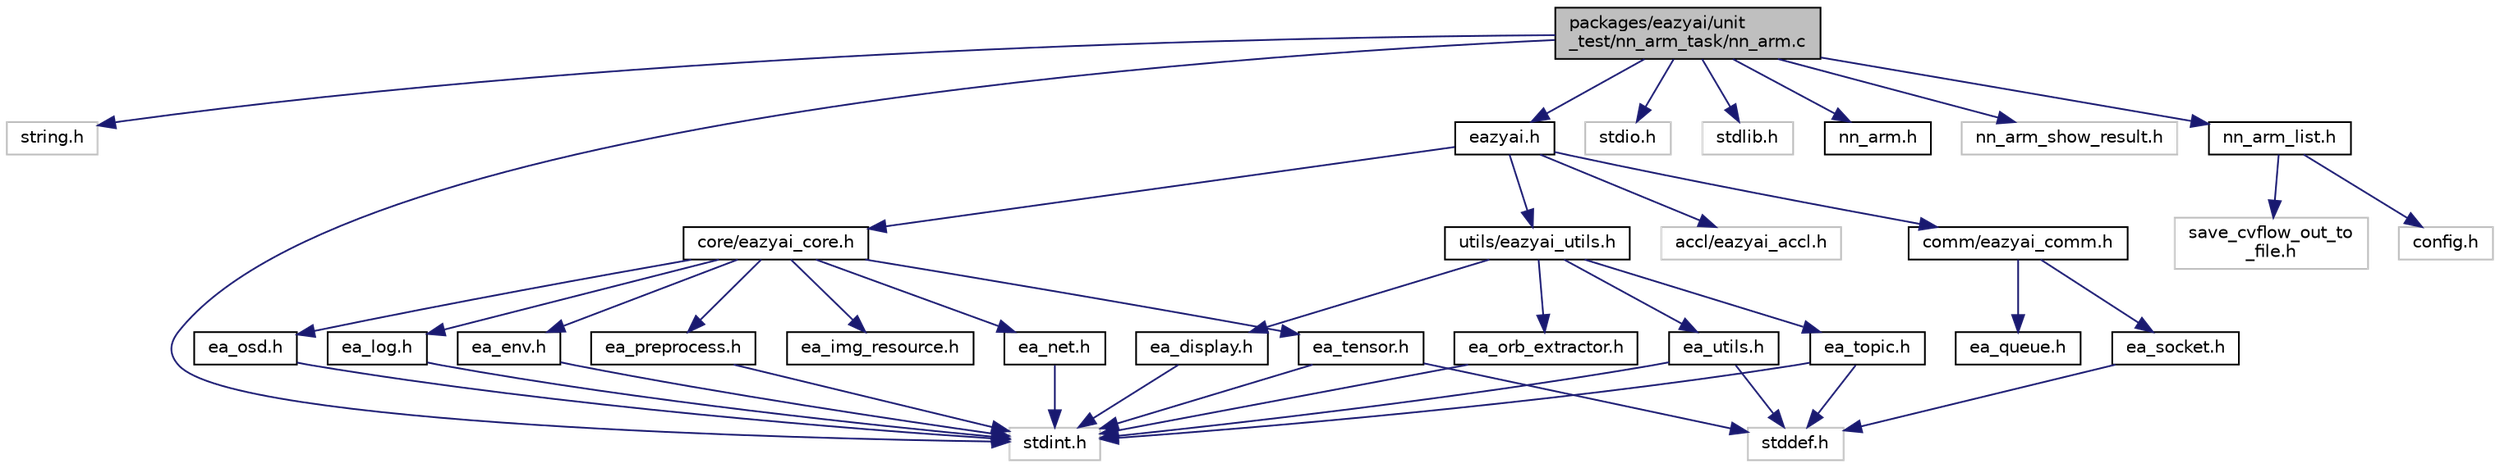 digraph "packages/eazyai/unit_test/nn_arm_task/nn_arm.c"
{
 // INTERACTIVE_SVG=YES
 // LATEX_PDF_SIZE
  bgcolor="transparent";
  edge [fontname="Helvetica",fontsize="10",labelfontname="Helvetica",labelfontsize="10"];
  node [fontname="Helvetica",fontsize="10",shape=record];
  Node1 [label="packages/eazyai/unit\l_test/nn_arm_task/nn_arm.c",height=0.2,width=0.4,color="black", fillcolor="grey75", style="filled", fontcolor="black",tooltip=" "];
  Node1 -> Node2 [color="midnightblue",fontsize="10",style="solid",fontname="Helvetica"];
  Node2 [label="string.h",height=0.2,width=0.4,color="grey75",tooltip=" "];
  Node1 -> Node3 [color="midnightblue",fontsize="10",style="solid",fontname="Helvetica"];
  Node3 [label="stdint.h",height=0.2,width=0.4,color="grey75",tooltip=" "];
  Node1 -> Node4 [color="midnightblue",fontsize="10",style="solid",fontname="Helvetica"];
  Node4 [label="stdio.h",height=0.2,width=0.4,color="grey75",tooltip=" "];
  Node1 -> Node5 [color="midnightblue",fontsize="10",style="solid",fontname="Helvetica"];
  Node5 [label="stdlib.h",height=0.2,width=0.4,color="grey75",tooltip=" "];
  Node1 -> Node6 [color="midnightblue",fontsize="10",style="solid",fontname="Helvetica"];
  Node6 [label="eazyai.h",height=0.2,width=0.4,color="black",URL="$dd/dbe/eazyai_8h.html",tooltip="The public interfaces of EazyAI framwork."];
  Node6 -> Node7 [color="midnightblue",fontsize="10",style="solid",fontname="Helvetica"];
  Node7 [label="core/eazyai_core.h",height=0.2,width=0.4,color="black",URL="$db/d37/eazyai__core_8h.html",tooltip="The public interfaces of EazyAI Core framwork."];
  Node7 -> Node8 [color="midnightblue",fontsize="10",style="solid",fontname="Helvetica"];
  Node8 [label="ea_log.h",height=0.2,width=0.4,color="black",URL="$d4/dd7/ea__log_8h.html",tooltip="The interface of EazyAI Log."];
  Node8 -> Node3 [color="midnightblue",fontsize="10",style="solid",fontname="Helvetica"];
  Node7 -> Node9 [color="midnightblue",fontsize="10",style="solid",fontname="Helvetica"];
  Node9 [label="ea_env.h",height=0.2,width=0.4,color="black",URL="$de/d0e/ea__env_8h.html",tooltip="The interface of EazyAI Environment."];
  Node9 -> Node3 [color="midnightblue",fontsize="10",style="solid",fontname="Helvetica"];
  Node7 -> Node10 [color="midnightblue",fontsize="10",style="solid",fontname="Helvetica"];
  Node10 [label="ea_tensor.h",height=0.2,width=0.4,color="black",URL="$d1/d3f/ea__tensor_8h.html",tooltip="The interface of EazyAI tensor."];
  Node10 -> Node3 [color="midnightblue",fontsize="10",style="solid",fontname="Helvetica"];
  Node10 -> Node11 [color="midnightblue",fontsize="10",style="solid",fontname="Helvetica"];
  Node11 [label="stddef.h",height=0.2,width=0.4,color="grey75",tooltip=" "];
  Node7 -> Node12 [color="midnightblue",fontsize="10",style="solid",fontname="Helvetica"];
  Node12 [label="ea_img_resource.h",height=0.2,width=0.4,color="black",URL="$d3/d47/ea__img__resource_8h.html",tooltip="The interface of EazyAI Image Resource."];
  Node7 -> Node13 [color="midnightblue",fontsize="10",style="solid",fontname="Helvetica"];
  Node13 [label="ea_preprocess.h",height=0.2,width=0.4,color="black",URL="$d7/d5e/ea__preprocess_8h.html",tooltip="The interface of EazyAI Preprocess."];
  Node13 -> Node3 [color="midnightblue",fontsize="10",style="solid",fontname="Helvetica"];
  Node7 -> Node14 [color="midnightblue",fontsize="10",style="solid",fontname="Helvetica"];
  Node14 [label="ea_net.h",height=0.2,width=0.4,color="black",URL="$d1/d6c/ea__net_8h.html",tooltip="The interface of EazyAI Network."];
  Node14 -> Node3 [color="midnightblue",fontsize="10",style="solid",fontname="Helvetica"];
  Node7 -> Node15 [color="midnightblue",fontsize="10",style="solid",fontname="Helvetica"];
  Node15 [label="ea_osd.h",height=0.2,width=0.4,color="black",URL="$d3/d08/ea__osd_8h.html",tooltip="The interface of EazyAI OSD (on screen/stream display)."];
  Node15 -> Node3 [color="midnightblue",fontsize="10",style="solid",fontname="Helvetica"];
  Node6 -> Node16 [color="midnightblue",fontsize="10",style="solid",fontname="Helvetica"];
  Node16 [label="utils/eazyai_utils.h",height=0.2,width=0.4,color="black",URL="$db/d1e/eazyai__utils_8h.html",tooltip="The public interfaces of the whole EazyAI utility modules."];
  Node16 -> Node17 [color="midnightblue",fontsize="10",style="solid",fontname="Helvetica"];
  Node17 [label="ea_display.h",height=0.2,width=0.4,color="black",URL="$d0/d71/ea__display_8h.html",tooltip="The interface of EazyAI Display."];
  Node17 -> Node3 [color="midnightblue",fontsize="10",style="solid",fontname="Helvetica"];
  Node16 -> Node18 [color="midnightblue",fontsize="10",style="solid",fontname="Helvetica"];
  Node18 [label="ea_utils.h",height=0.2,width=0.4,color="black",URL="$dd/d42/ea__utils_8h.html",tooltip="The public interfaces of EazyAI utilities."];
  Node18 -> Node3 [color="midnightblue",fontsize="10",style="solid",fontname="Helvetica"];
  Node18 -> Node11 [color="midnightblue",fontsize="10",style="solid",fontname="Helvetica"];
  Node16 -> Node19 [color="midnightblue",fontsize="10",style="solid",fontname="Helvetica"];
  Node19 [label="ea_orb_extractor.h",height=0.2,width=0.4,color="black",URL="$da/d7c/ea__orb__extractor_8h.html",tooltip=" "];
  Node19 -> Node3 [color="midnightblue",fontsize="10",style="solid",fontname="Helvetica"];
  Node16 -> Node20 [color="midnightblue",fontsize="10",style="solid",fontname="Helvetica"];
  Node20 [label="ea_topic.h",height=0.2,width=0.4,color="black",URL="$dc/db6/ea__topic_8h.html",tooltip=" "];
  Node20 -> Node3 [color="midnightblue",fontsize="10",style="solid",fontname="Helvetica"];
  Node20 -> Node11 [color="midnightblue",fontsize="10",style="solid",fontname="Helvetica"];
  Node6 -> Node21 [color="midnightblue",fontsize="10",style="solid",fontname="Helvetica"];
  Node21 [label="comm/eazyai_comm.h",height=0.2,width=0.4,color="black",URL="$d8/da8/eazyai__comm_8h.html",tooltip="The interface of EazyAI thread message queue."];
  Node21 -> Node22 [color="midnightblue",fontsize="10",style="solid",fontname="Helvetica"];
  Node22 [label="ea_queue.h",height=0.2,width=0.4,color="black",URL="$d7/d4f/ea__queue_8h.html",tooltip="The interface of EazyAI thread message queue."];
  Node21 -> Node23 [color="midnightblue",fontsize="10",style="solid",fontname="Helvetica"];
  Node23 [label="ea_socket.h",height=0.2,width=0.4,color="black",URL="$da/d5f/ea__socket_8h.html",tooltip="The interface of EazyAI socket."];
  Node23 -> Node11 [color="midnightblue",fontsize="10",style="solid",fontname="Helvetica"];
  Node6 -> Node24 [color="midnightblue",fontsize="10",style="solid",fontname="Helvetica"];
  Node24 [label="accl/eazyai_accl.h",height=0.2,width=0.4,color="grey75",tooltip=" "];
  Node1 -> Node25 [color="midnightblue",fontsize="10",style="solid",fontname="Helvetica"];
  Node25 [label="nn_arm.h",height=0.2,width=0.4,color="black",URL="$d2/d9b/nn__arm_8h.html",tooltip=" "];
  Node1 -> Node26 [color="midnightblue",fontsize="10",style="solid",fontname="Helvetica"];
  Node26 [label="nn_arm_show_result.h",height=0.2,width=0.4,color="grey75",tooltip=" "];
  Node1 -> Node27 [color="midnightblue",fontsize="10",style="solid",fontname="Helvetica"];
  Node27 [label="nn_arm_list.h",height=0.2,width=0.4,color="black",URL="$da/d53/nn__arm__list_8h.html",tooltip=" "];
  Node27 -> Node28 [color="midnightblue",fontsize="10",style="solid",fontname="Helvetica"];
  Node28 [label="config.h",height=0.2,width=0.4,color="grey75",tooltip=" "];
  Node27 -> Node29 [color="midnightblue",fontsize="10",style="solid",fontname="Helvetica"];
  Node29 [label="save_cvflow_out_to\l_file.h",height=0.2,width=0.4,color="grey75",tooltip=" "];
}
